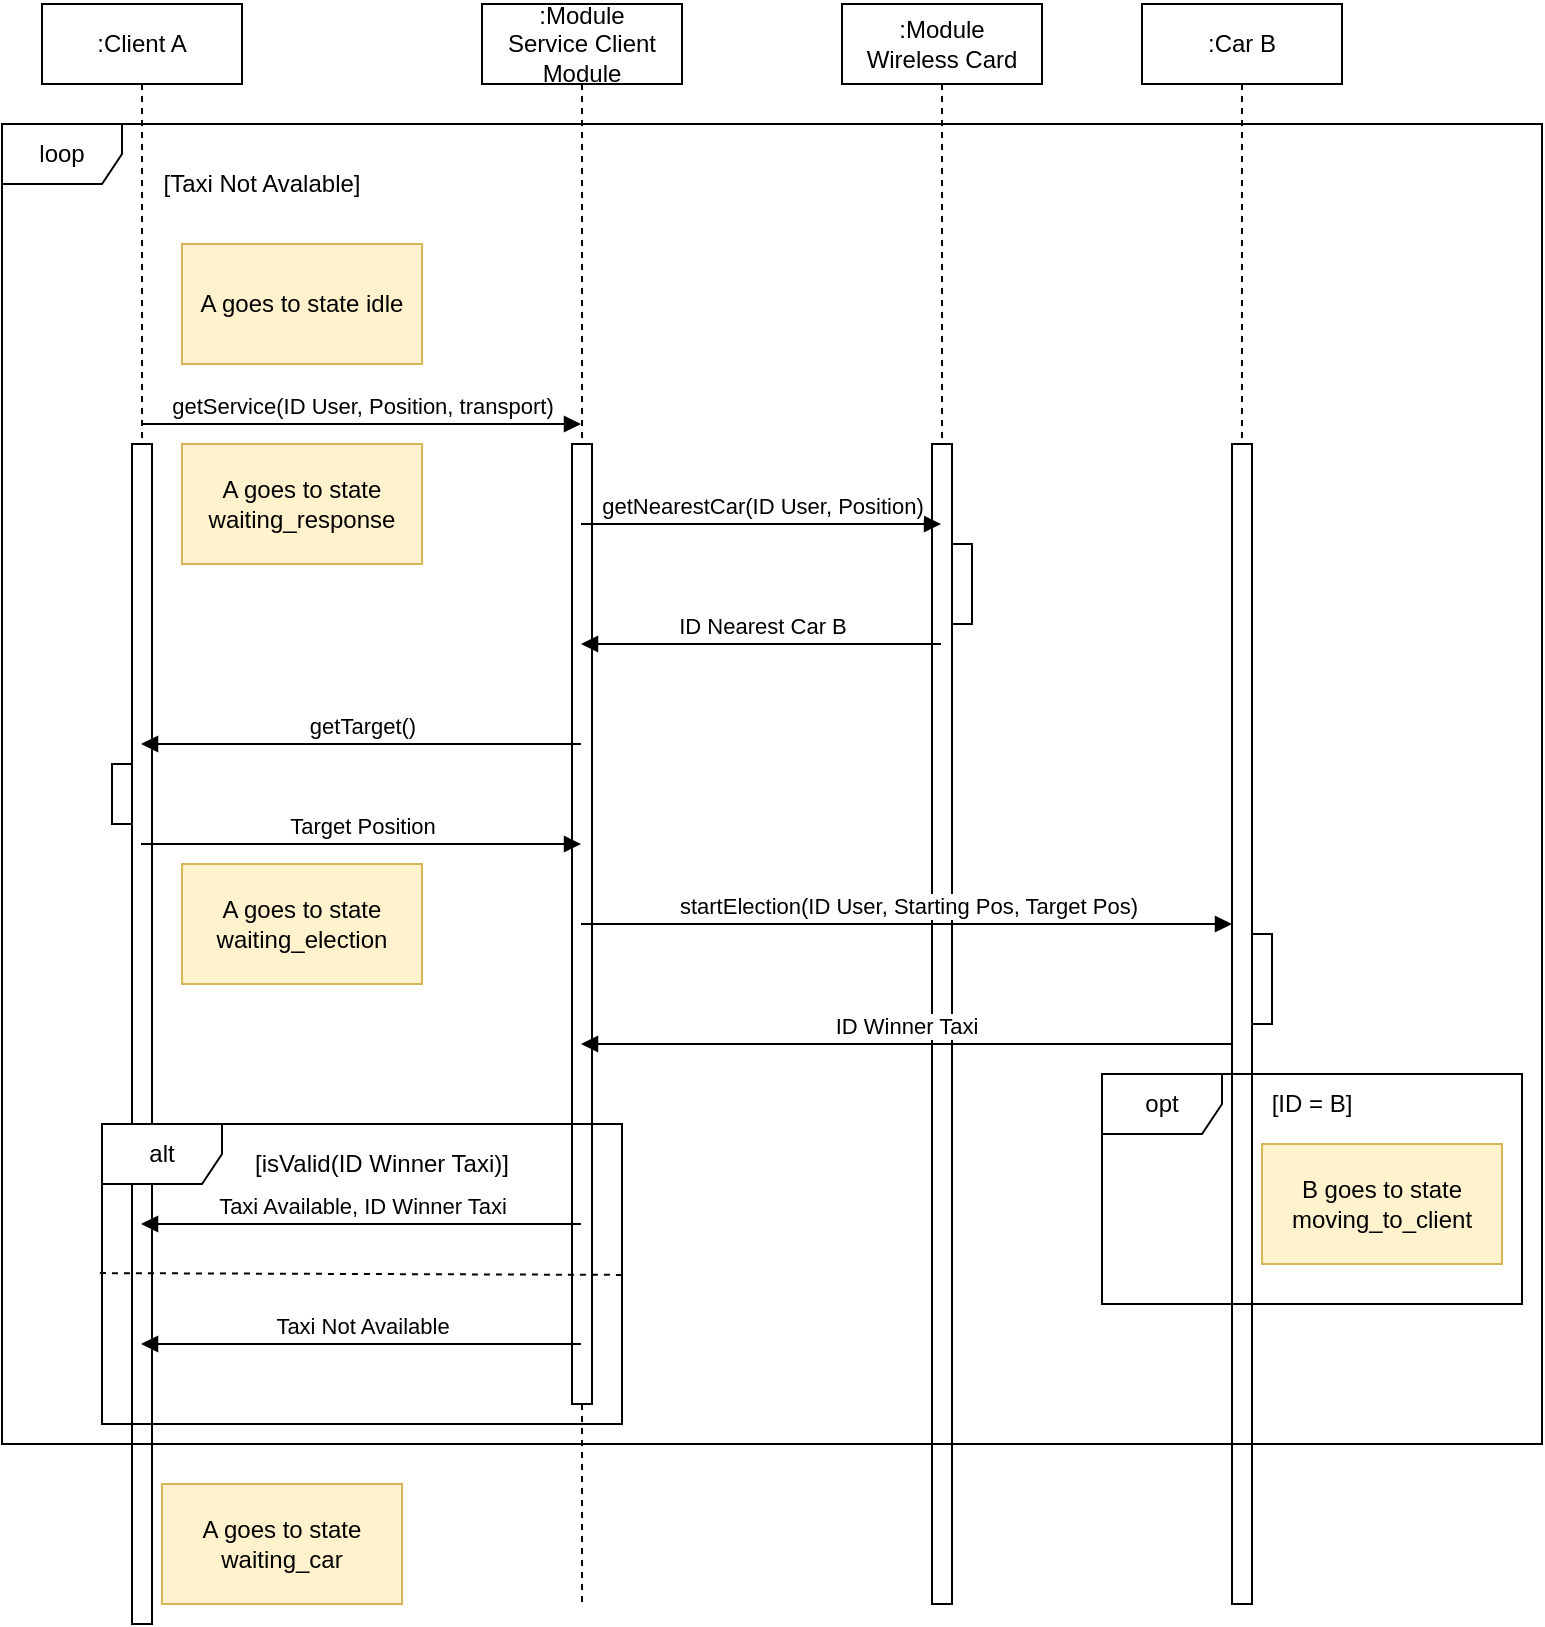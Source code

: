 <mxfile version="12.9.3" type="device"><diagram id="UIkgHiiRnHfRhCUhEY8e" name="Page-1"><mxGraphModel dx="1185" dy="685" grid="1" gridSize="10" guides="1" tooltips="1" connect="1" arrows="1" fold="1" page="1" pageScale="1" pageWidth="827" pageHeight="1169" math="0" shadow="0"><root><mxCell id="0"/><mxCell id="1" parent="0"/><mxCell id="IWk18sIT_rR9X4A3TnHa-8" value=":Client A" style="shape=umlLifeline;perimeter=lifelinePerimeter;whiteSpace=wrap;html=1;container=1;collapsible=0;recursiveResize=0;outlineConnect=0;" parent="1" vertex="1"><mxGeometry x="70" y="40" width="100" height="810" as="geometry"/></mxCell><mxCell id="IWk18sIT_rR9X4A3TnHa-37" value="" style="html=1;points=[];perimeter=orthogonalPerimeter;" parent="IWk18sIT_rR9X4A3TnHa-8" vertex="1"><mxGeometry x="45" y="220" width="10" height="590" as="geometry"/></mxCell><mxCell id="IWk18sIT_rR9X4A3TnHa-43" value="" style="html=1;points=[];perimeter=orthogonalPerimeter;" parent="IWk18sIT_rR9X4A3TnHa-8" vertex="1"><mxGeometry x="35" y="380" width="10" height="30" as="geometry"/></mxCell><mxCell id="IWk18sIT_rR9X4A3TnHa-9" value=":Module&lt;br&gt;Service Client Module" style="shape=umlLifeline;perimeter=lifelinePerimeter;whiteSpace=wrap;html=1;container=1;collapsible=0;recursiveResize=0;outlineConnect=0;" parent="1" vertex="1"><mxGeometry x="290" y="40" width="100" height="800" as="geometry"/></mxCell><mxCell id="IWk18sIT_rR9X4A3TnHa-39" value="" style="html=1;points=[];perimeter=orthogonalPerimeter;" parent="IWk18sIT_rR9X4A3TnHa-9" vertex="1"><mxGeometry x="45" y="220" width="10" height="480" as="geometry"/></mxCell><mxCell id="IWk18sIT_rR9X4A3TnHa-10" value=":Module&lt;br&gt;Wireless Card" style="shape=umlLifeline;perimeter=lifelinePerimeter;whiteSpace=wrap;html=1;container=1;collapsible=0;recursiveResize=0;outlineConnect=0;" parent="1" vertex="1"><mxGeometry x="470" y="40" width="100" height="800" as="geometry"/></mxCell><mxCell id="IWk18sIT_rR9X4A3TnHa-14" value="" style="html=1;points=[];perimeter=orthogonalPerimeter;" parent="IWk18sIT_rR9X4A3TnHa-10" vertex="1"><mxGeometry x="45" y="220" width="10" height="580" as="geometry"/></mxCell><mxCell id="IWk18sIT_rR9X4A3TnHa-40" value="" style="html=1;points=[];perimeter=orthogonalPerimeter;" parent="IWk18sIT_rR9X4A3TnHa-10" vertex="1"><mxGeometry x="55" y="270" width="10" height="40" as="geometry"/></mxCell><mxCell id="IWk18sIT_rR9X4A3TnHa-11" value="A goes to state waiting_response" style="rounded=0;whiteSpace=wrap;html=1;fillColor=#fff2cc;strokeColor=#d6b656;" parent="1" vertex="1"><mxGeometry x="140" y="260" width="120" height="60" as="geometry"/></mxCell><mxCell id="IWk18sIT_rR9X4A3TnHa-12" value="getService(ID User, Position, transport)" style="html=1;verticalAlign=bottom;endArrow=block;" parent="1" edge="1"><mxGeometry width="80" relative="1" as="geometry"><mxPoint x="119.5" y="250" as="sourcePoint"/><mxPoint x="339.5" y="250" as="targetPoint"/><Array as="points"><mxPoint x="160" y="250"/><mxPoint x="310" y="250"/></Array></mxGeometry></mxCell><mxCell id="IWk18sIT_rR9X4A3TnHa-13" value="getNearestCar(ID User, Position)" style="html=1;verticalAlign=bottom;endArrow=block;" parent="1" edge="1"><mxGeometry width="80" relative="1" as="geometry"><mxPoint x="339.5" y="300" as="sourcePoint"/><mxPoint x="519.5" y="300" as="targetPoint"/><Array as="points"><mxPoint x="350" y="300"/></Array></mxGeometry></mxCell><mxCell id="IWk18sIT_rR9X4A3TnHa-16" value="ID Nearest Car B" style="html=1;verticalAlign=bottom;endArrow=block;" parent="1" edge="1"><mxGeometry width="80" relative="1" as="geometry"><mxPoint x="519.5" y="360" as="sourcePoint"/><mxPoint x="339.5" y="360" as="targetPoint"/><Array as="points"><mxPoint x="490" y="360"/><mxPoint x="470" y="360"/><mxPoint x="430" y="360"/><mxPoint x="380" y="360"/></Array></mxGeometry></mxCell><mxCell id="IWk18sIT_rR9X4A3TnHa-20" value="startElection(ID User, Starting Pos, Target Pos)" style="html=1;verticalAlign=bottom;endArrow=block;" parent="1" edge="1" target="IWk18sIT_rR9X4A3TnHa-41"><mxGeometry width="80" relative="1" as="geometry"><mxPoint x="339.5" y="500" as="sourcePoint"/><mxPoint x="709.5" y="500" as="targetPoint"/><Array as="points"><mxPoint x="350" y="500"/><mxPoint x="370" y="500"/><mxPoint x="590" y="500"/></Array></mxGeometry></mxCell><mxCell id="IWk18sIT_rR9X4A3TnHa-21" value=":Car B" style="shape=umlLifeline;perimeter=lifelinePerimeter;whiteSpace=wrap;html=1;container=1;collapsible=0;recursiveResize=0;outlineConnect=0;" parent="1" vertex="1"><mxGeometry x="620" y="40" width="100" height="800" as="geometry"/></mxCell><mxCell id="IWk18sIT_rR9X4A3TnHa-41" value="" style="html=1;points=[];perimeter=orthogonalPerimeter;" parent="IWk18sIT_rR9X4A3TnHa-21" vertex="1"><mxGeometry x="45" y="220" width="10" height="580" as="geometry"/></mxCell><mxCell id="IWk18sIT_rR9X4A3TnHa-42" value="" style="html=1;points=[];perimeter=orthogonalPerimeter;" parent="IWk18sIT_rR9X4A3TnHa-21" vertex="1"><mxGeometry x="55" y="465" width="10" height="45" as="geometry"/></mxCell><mxCell id="IWk18sIT_rR9X4A3TnHa-22" value="Target Position" style="html=1;verticalAlign=bottom;endArrow=block;" parent="1" edge="1"><mxGeometry width="80" relative="1" as="geometry"><mxPoint x="119.5" y="460" as="sourcePoint"/><mxPoint x="339.5" y="460" as="targetPoint"/><Array as="points"><mxPoint x="290" y="460"/></Array></mxGeometry></mxCell><mxCell id="IWk18sIT_rR9X4A3TnHa-24" value="A goes to state waiting_election" style="rounded=0;whiteSpace=wrap;html=1;fillColor=#fff2cc;strokeColor=#d6b656;" parent="1" vertex="1"><mxGeometry x="140" y="470" width="120" height="60" as="geometry"/></mxCell><mxCell id="IWk18sIT_rR9X4A3TnHa-25" value="getTarget()" style="html=1;verticalAlign=bottom;endArrow=block;" parent="1" edge="1"><mxGeometry width="80" relative="1" as="geometry"><mxPoint x="339.5" y="410" as="sourcePoint"/><mxPoint x="119.5" y="410" as="targetPoint"/><Array as="points"><mxPoint x="240" y="410"/></Array></mxGeometry></mxCell><mxCell id="IWk18sIT_rR9X4A3TnHa-26" value="loop" style="shape=umlFrame;whiteSpace=wrap;html=1;" parent="1" vertex="1"><mxGeometry x="50" y="100" width="770" height="660" as="geometry"/></mxCell><mxCell id="IWk18sIT_rR9X4A3TnHa-27" value="[Taxi Not Avalable]" style="text;html=1;strokeColor=none;fillColor=none;align=center;verticalAlign=middle;whiteSpace=wrap;rounded=0;" parent="1" vertex="1"><mxGeometry x="125" y="120" width="110" height="20" as="geometry"/></mxCell><mxCell id="IWk18sIT_rR9X4A3TnHa-28" value="Taxi Available, ID Winner Taxi" style="html=1;verticalAlign=bottom;endArrow=block;" parent="1" edge="1"><mxGeometry width="80" relative="1" as="geometry"><mxPoint x="339.5" y="650" as="sourcePoint"/><mxPoint x="119.5" y="650" as="targetPoint"/><Array as="points"><mxPoint x="280" y="650"/><mxPoint x="240" y="650"/></Array></mxGeometry></mxCell><mxCell id="IWk18sIT_rR9X4A3TnHa-29" value="Taxi Not Available" style="html=1;verticalAlign=bottom;endArrow=block;" parent="1" edge="1"><mxGeometry width="80" relative="1" as="geometry"><mxPoint x="339.5" y="710" as="sourcePoint"/><mxPoint x="119.5" y="710" as="targetPoint"/><Array as="points"><mxPoint x="280" y="710"/><mxPoint x="230" y="710"/></Array></mxGeometry></mxCell><mxCell id="IWk18sIT_rR9X4A3TnHa-30" value="alt" style="shape=umlFrame;whiteSpace=wrap;html=1;" parent="1" vertex="1"><mxGeometry x="100" y="600" width="260" height="150" as="geometry"/></mxCell><mxCell id="IWk18sIT_rR9X4A3TnHa-32" value="[isValid(ID Winner Taxi)]" style="text;html=1;strokeColor=none;fillColor=none;align=center;verticalAlign=middle;whiteSpace=wrap;rounded=0;" parent="1" vertex="1"><mxGeometry x="160" y="610" width="160" height="20" as="geometry"/></mxCell><mxCell id="IWk18sIT_rR9X4A3TnHa-33" value="" style="endArrow=none;dashed=1;html=1;exitX=-0.004;exitY=0.497;exitDx=0;exitDy=0;exitPerimeter=0;entryX=1;entryY=0.503;entryDx=0;entryDy=0;entryPerimeter=0;" parent="1" source="IWk18sIT_rR9X4A3TnHa-30" target="IWk18sIT_rR9X4A3TnHa-30" edge="1"><mxGeometry width="50" height="50" relative="1" as="geometry"><mxPoint x="410" y="720" as="sourcePoint"/><mxPoint x="460" y="670" as="targetPoint"/></mxGeometry></mxCell><mxCell id="IWk18sIT_rR9X4A3TnHa-34" value="A goes to state idle" style="rounded=0;whiteSpace=wrap;html=1;fillColor=#fff2cc;strokeColor=#d6b656;" parent="1" vertex="1"><mxGeometry x="140" y="160" width="120" height="60" as="geometry"/></mxCell><mxCell id="IWk18sIT_rR9X4A3TnHa-35" value="ID Winner Taxi" style="html=1;verticalAlign=bottom;endArrow=block;" parent="1" edge="1" source="IWk18sIT_rR9X4A3TnHa-41"><mxGeometry width="80" relative="1" as="geometry"><mxPoint x="709.5" y="560" as="sourcePoint"/><mxPoint x="339.5" y="560" as="targetPoint"/><Array as="points"><mxPoint x="410" y="560"/></Array></mxGeometry></mxCell><mxCell id="IWk18sIT_rR9X4A3TnHa-38" value="A goes to state waiting_car" style="rounded=0;whiteSpace=wrap;html=1;fillColor=#fff2cc;strokeColor=#d6b656;" parent="1" vertex="1"><mxGeometry x="130" y="780" width="120" height="60" as="geometry"/></mxCell><mxCell id="NNoi4PHN31xAic2jUiiQ-2" value="opt" style="shape=umlFrame;whiteSpace=wrap;html=1;" vertex="1" parent="1"><mxGeometry x="600" y="575" width="210" height="115" as="geometry"/></mxCell><mxCell id="NNoi4PHN31xAic2jUiiQ-3" value="[ID = B]" style="text;html=1;strokeColor=none;fillColor=none;align=center;verticalAlign=middle;whiteSpace=wrap;rounded=0;" vertex="1" parent="1"><mxGeometry x="680" y="580" width="50" height="20" as="geometry"/></mxCell><mxCell id="NNoi4PHN31xAic2jUiiQ-4" value="B goes to state moving_to_client" style="rounded=0;whiteSpace=wrap;html=1;fillColor=#fff2cc;strokeColor=#d6b656;" vertex="1" parent="1"><mxGeometry x="680" y="610" width="120" height="60" as="geometry"/></mxCell></root></mxGraphModel></diagram></mxfile>